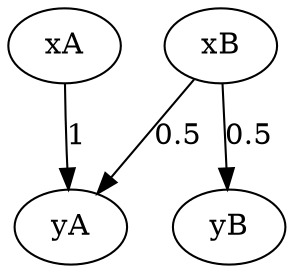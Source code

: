 digraph prob4 {
    xA -> yA [ label = "1" ];
    xB -> yB [ label = "0.5" ];
    xB -> yA [ label = "0.5" ];
}
